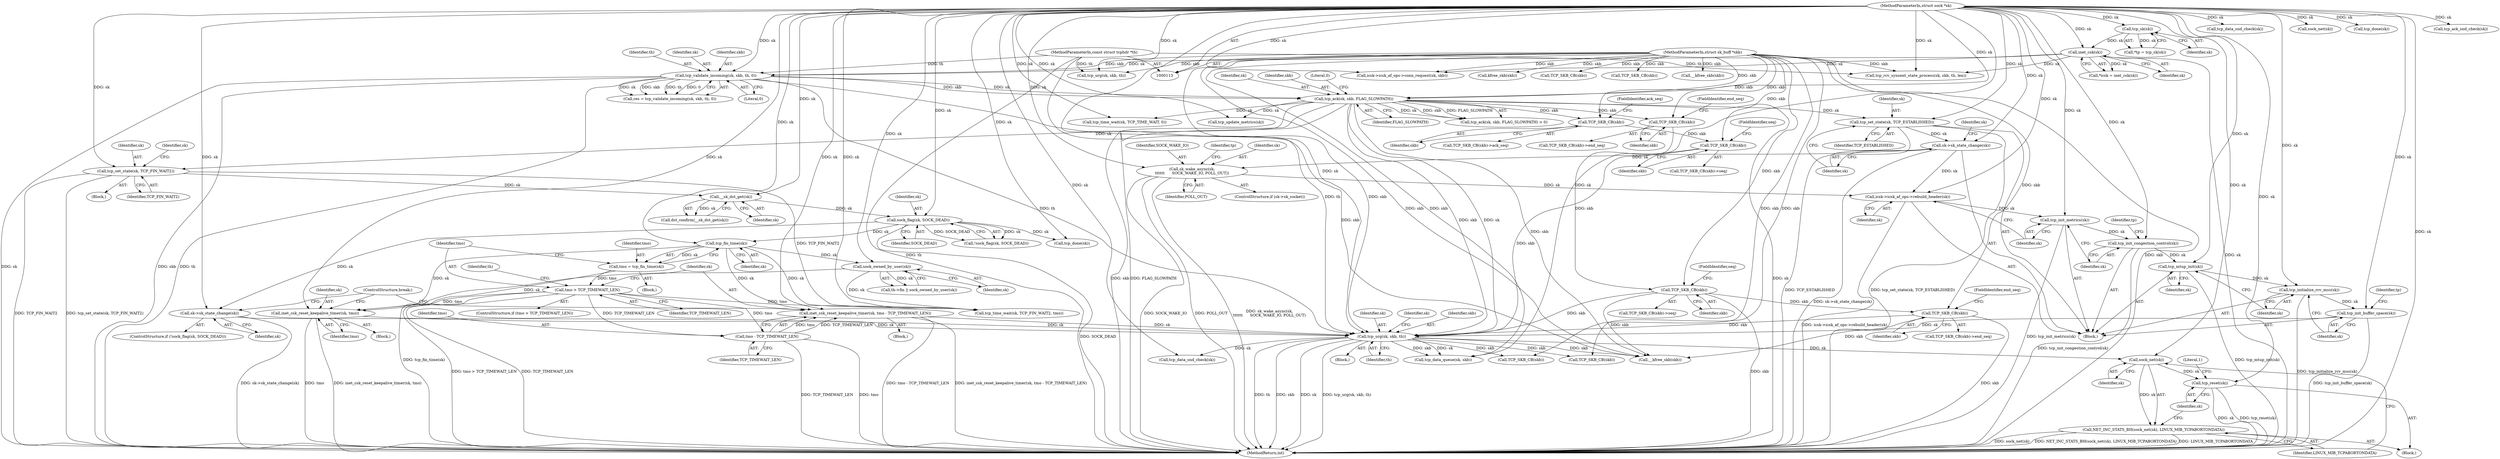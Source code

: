 digraph "0_linux_fdf5af0daf8019cec2396cdef8fb042d80fe71fa@pointer" {
"1000522" [label="(Call,sock_net(sk))"];
"1000465" [label="(Call,tcp_urg(sk, skb, th))"];
"1000406" [label="(Call,inet_csk_reset_keepalive_timer(sk, tmo - TCP_TIMEWAIT_LEN))"];
"1000399" [label="(Call,tcp_fin_time(sk))"];
"1000351" [label="(Call,sock_flag(sk, SOCK_DEAD))"];
"1000347" [label="(Call,__sk_dst_get(sk))"];
"1000338" [label="(Call,tcp_set_state(sk, TCP_FIN_WAIT2))"];
"1000230" [label="(Call,tcp_ack(sk, skb, FLAG_SLOWPATH))"];
"1000209" [label="(Call,tcp_validate_incoming(sk, skb, th, 0))"];
"1000127" [label="(Call,inet_csk(sk))"];
"1000122" [label="(Call,tcp_sk(sk))"];
"1000114" [label="(MethodParameterIn,struct sock *sk)"];
"1000115" [label="(MethodParameterIn,struct sk_buff *skb)"];
"1000116" [label="(MethodParameterIn,const struct tcphdr *th)"];
"1000408" [label="(Call,tmo - TCP_TIMEWAIT_LEN)"];
"1000402" [label="(Call,tmo > TCP_TIMEWAIT_LEN)"];
"1000397" [label="(Call,tmo = tcp_fin_time(sk))"];
"1000420" [label="(Call,inet_csk_reset_keepalive_timer(sk, tmo))"];
"1000417" [label="(Call,sock_owned_by_user(sk))"];
"1000319" [label="(Call,tcp_init_buffer_space(sk))"];
"1000317" [label="(Call,tcp_initialize_rcv_mss(sk))"];
"1000315" [label="(Call,tcp_mtup_init(sk))"];
"1000308" [label="(Call,tcp_init_congestion_control(sk))"];
"1000306" [label="(Call,tcp_init_metrics(sk))"];
"1000304" [label="(Call,icsk->icsk_af_ops->rebuild_header(sk))"];
"1000261" [label="(Call,sk_wake_async(sk,\n\t\t\t\t\t\t      SOCK_WAKE_IO, POLL_OUT))"];
"1000255" [label="(Call,sk->sk_state_change(sk))"];
"1000252" [label="(Call,tcp_set_state(sk, TCP_ESTABLISHED))"];
"1000354" [label="(Call,sk->sk_state_change(sk))"];
"1000290" [label="(Call,TCP_SKB_CB(skb))"];
"1000270" [label="(Call,TCP_SKB_CB(skb))"];
"1000379" [label="(Call,TCP_SKB_CB(skb))"];
"1000373" [label="(Call,TCP_SKB_CB(skb))"];
"1000369" [label="(Call,TCP_SKB_CB(skb))"];
"1000521" [label="(Call,NET_INC_STATS_BH(sock_net(sk), LINUX_MIB_TCPABORTONDATA))"];
"1000525" [label="(Call,tcp_reset(sk))"];
"1000481" [label="(Call,TCP_SKB_CB(skb))"];
"1000369" [label="(Call,TCP_SKB_CB(skb))"];
"1000371" [label="(FieldIdentifier,end_seq)"];
"1000400" [label="(Identifier,sk)"];
"1000353" [label="(Identifier,SOCK_DEAD)"];
"1000125" [label="(Call,*icsk = inet_csk(sk))"];
"1000115" [label="(MethodParameterIn,struct sk_buff *skb)"];
"1000305" [label="(Identifier,sk)"];
"1000420" [label="(Call,inet_csk_reset_keepalive_timer(sk, tmo))"];
"1000350" [label="(Call,!sock_flag(sk, SOCK_DEAD))"];
"1000261" [label="(Call,sk_wake_async(sk,\n\t\t\t\t\t\t      SOCK_WAKE_IO, POLL_OUT))"];
"1000267" [label="(Identifier,tp)"];
"1000397" [label="(Call,tmo = tcp_fin_time(sk))"];
"1000389" [label="(Call,tcp_done(sk))"];
"1000524" [label="(Identifier,LINUX_MIB_TCPABORTONDATA)"];
"1000354" [label="(Call,sk->sk_state_change(sk))"];
"1000466" [label="(Identifier,sk)"];
"1000123" [label="(Identifier,sk)"];
"1000315" [label="(Call,tcp_mtup_init(sk))"];
"1000231" [label="(Identifier,sk)"];
"1000417" [label="(Call,sock_owned_by_user(sk))"];
"1000457" [label="(Call,tcp_update_metrics(sk))"];
"1000398" [label="(Identifier,tmo)"];
"1000270" [label="(Call,TCP_SKB_CB(skb))"];
"1000203" [label="(Call,tcp_data_snd_check(sk))"];
"1000308" [label="(Call,tcp_init_congestion_control(sk))"];
"1000349" [label="(ControlStructure,if (!sock_flag(sk, SOCK_DEAD)))"];
"1000322" [label="(Identifier,tp)"];
"1000339" [label="(Identifier,sk)"];
"1000243" [label="(Block,)"];
"1000292" [label="(FieldIdentifier,seq)"];
"1000114" [label="(MethodParameterIn,struct sock *sk)"];
"1000318" [label="(Identifier,sk)"];
"1000312" [label="(Identifier,tp)"];
"1000252" [label="(Call,tcp_set_state(sk, TCP_ESTABLISHED))"];
"1000553" [label="(Call,__kfree_skb(skb))"];
"1000307" [label="(Identifier,sk)"];
"1000404" [label="(Identifier,TCP_TIMEWAIT_LEN)"];
"1000511" [label="(Call,TCP_SKB_CB(skb))"];
"1000346" [label="(Call,dst_confirm(__sk_dst_get(sk)))"];
"1000441" [label="(Call,tcp_time_wait(sk, TCP_TIME_WAIT, 0))"];
"1000419" [label="(Block,)"];
"1000337" [label="(Block,)"];
"1000186" [label="(Call,tcp_rcv_synsent_state_process(sk, skb, th, len))"];
"1000197" [label="(Call,tcp_urg(sk, skb, th))"];
"1000421" [label="(Identifier,sk)"];
"1000272" [label="(FieldIdentifier,ack_seq)"];
"1000410" [label="(Identifier,TCP_TIMEWAIT_LEN)"];
"1000212" [label="(Identifier,th)"];
"1000316" [label="(Identifier,sk)"];
"1000401" [label="(ControlStructure,if (tmo > TCP_TIMEWAIT_LEN))"];
"1000430" [label="(ControlStructure,break;)"];
"1000505" [label="(Call,TCP_SKB_CB(skb))"];
"1000372" [label="(Call,TCP_SKB_CB(skb)->seq)"];
"1000289" [label="(Call,TCP_SKB_CB(skb)->seq)"];
"1000471" [label="(Identifier,sk)"];
"1000525" [label="(Call,tcp_reset(sk))"];
"1000422" [label="(Identifier,tmo)"];
"1000415" [label="(Identifier,th)"];
"1000253" [label="(Identifier,sk)"];
"1000257" [label="(ControlStructure,if (sk->sk_socket))"];
"1000408" [label="(Call,tmo - TCP_TIMEWAIT_LEN)"];
"1000347" [label="(Call,__sk_dst_get(sk))"];
"1000409" [label="(Identifier,tmo)"];
"1000381" [label="(FieldIdentifier,end_seq)"];
"1000229" [label="(Call,tcp_ack(sk, skb, FLAG_SLOWPATH) > 0)"];
"1000262" [label="(Identifier,sk)"];
"1000343" [label="(Identifier,sk)"];
"1000521" [label="(Call,NET_INC_STATS_BH(sock_net(sk), LINUX_MIB_TCPABORTONDATA))"];
"1000425" [label="(Call,tcp_time_wait(sk, TCP_FIN_WAIT2, tmo))"];
"1000320" [label="(Identifier,sk)"];
"1000370" [label="(Identifier,skb)"];
"1000304" [label="(Call,icsk->icsk_af_ops->rebuild_header(sk))"];
"1000523" [label="(Identifier,sk)"];
"1000230" [label="(Call,tcp_ack(sk, skb, FLAG_SLOWPATH))"];
"1000306" [label="(Call,tcp_init_metrics(sk))"];
"1000348" [label="(Identifier,sk)"];
"1000209" [label="(Call,tcp_validate_incoming(sk, skb, th, 0))"];
"1000392" [label="(Call,sock_net(sk))"];
"1000201" [label="(Call,__kfree_skb(skb))"];
"1000368" [label="(Call,TCP_SKB_CB(skb)->end_seq)"];
"1000290" [label="(Call,TCP_SKB_CB(skb))"];
"1000520" [label="(Block,)"];
"1000522" [label="(Call,sock_net(sk))"];
"1000375" [label="(FieldIdentifier,seq)"];
"1000255" [label="(Call,sk->sk_state_change(sk))"];
"1000403" [label="(Identifier,tmo)"];
"1000378" [label="(Call,TCP_SKB_CB(skb)->end_seq)"];
"1000501" [label="(Call,TCP_SKB_CB(skb))"];
"1000351" [label="(Call,sock_flag(sk, SOCK_DEAD))"];
"1000271" [label="(Identifier,skb)"];
"1000269" [label="(Call,TCP_SKB_CB(skb)->ack_seq)"];
"1000467" [label="(Identifier,skb)"];
"1000120" [label="(Call,*tp = tcp_sk(sk))"];
"1000232" [label="(Identifier,skb)"];
"1000233" [label="(Identifier,FLAG_SLOWPATH)"];
"1000210" [label="(Identifier,sk)"];
"1000459" [label="(Call,tcp_done(sk))"];
"1000402" [label="(Call,tmo > TCP_TIMEWAIT_LEN)"];
"1000399" [label="(Call,tcp_fin_time(sk))"];
"1000530" [label="(Call,tcp_data_queue(sk, skb))"];
"1000373" [label="(Call,TCP_SKB_CB(skb))"];
"1000309" [label="(Identifier,sk)"];
"1000544" [label="(Call,tcp_data_snd_check(sk))"];
"1000118" [label="(Block,)"];
"1000319" [label="(Call,tcp_init_buffer_space(sk))"];
"1000557" [label="(MethodReturn,int)"];
"1000468" [label="(Identifier,th)"];
"1000406" [label="(Call,inet_csk_reset_keepalive_timer(sk, tmo - TCP_TIMEWAIT_LEN))"];
"1000211" [label="(Identifier,skb)"];
"1000357" [label="(Block,)"];
"1000418" [label="(Identifier,sk)"];
"1000352" [label="(Identifier,sk)"];
"1000374" [label="(Identifier,skb)"];
"1000263" [label="(Identifier,SOCK_WAKE_IO)"];
"1000178" [label="(Call,kfree_skb(skb))"];
"1000207" [label="(Call,res = tcp_validate_incoming(sk, skb, th, 0))"];
"1000413" [label="(Call,th->fin || sock_owned_by_user(sk))"];
"1000116" [label="(MethodParameterIn,const struct tcphdr *th)"];
"1000317" [label="(Call,tcp_initialize_rcv_mss(sk))"];
"1000128" [label="(Identifier,sk)"];
"1000291" [label="(Identifier,skb)"];
"1000379" [label="(Call,TCP_SKB_CB(skb))"];
"1000340" [label="(Identifier,TCP_FIN_WAIT2)"];
"1000338" [label="(Call,tcp_set_state(sk, TCP_FIN_WAIT2))"];
"1000465" [label="(Call,tcp_urg(sk, skb, th))"];
"1000254" [label="(Identifier,TCP_ESTABLISHED)"];
"1000355" [label="(Identifier,sk)"];
"1000380" [label="(Identifier,skb)"];
"1000234" [label="(Literal,0)"];
"1000407" [label="(Identifier,sk)"];
"1000213" [label="(Literal,0)"];
"1000405" [label="(Block,)"];
"1000264" [label="(Identifier,POLL_OUT)"];
"1000546" [label="(Call,tcp_ack_snd_check(sk))"];
"1000528" [label="(Literal,1)"];
"1000122" [label="(Call,tcp_sk(sk))"];
"1000256" [label="(Identifier,sk)"];
"1000259" [label="(Identifier,sk)"];
"1000526" [label="(Identifier,sk)"];
"1000127" [label="(Call,inet_csk(sk))"];
"1000172" [label="(Call,icsk->icsk_af_ops->conn_request(sk, skb))"];
"1000522" -> "1000521"  [label="AST: "];
"1000522" -> "1000523"  [label="CFG: "];
"1000523" -> "1000522"  [label="AST: "];
"1000524" -> "1000522"  [label="CFG: "];
"1000522" -> "1000521"  [label="DDG: sk"];
"1000465" -> "1000522"  [label="DDG: sk"];
"1000114" -> "1000522"  [label="DDG: sk"];
"1000522" -> "1000525"  [label="DDG: sk"];
"1000465" -> "1000118"  [label="AST: "];
"1000465" -> "1000468"  [label="CFG: "];
"1000466" -> "1000465"  [label="AST: "];
"1000467" -> "1000465"  [label="AST: "];
"1000468" -> "1000465"  [label="AST: "];
"1000471" -> "1000465"  [label="CFG: "];
"1000465" -> "1000557"  [label="DDG: tcp_urg(sk, skb, th)"];
"1000465" -> "1000557"  [label="DDG: th"];
"1000465" -> "1000557"  [label="DDG: skb"];
"1000465" -> "1000557"  [label="DDG: sk"];
"1000406" -> "1000465"  [label="DDG: sk"];
"1000230" -> "1000465"  [label="DDG: sk"];
"1000230" -> "1000465"  [label="DDG: skb"];
"1000420" -> "1000465"  [label="DDG: sk"];
"1000319" -> "1000465"  [label="DDG: sk"];
"1000354" -> "1000465"  [label="DDG: sk"];
"1000114" -> "1000465"  [label="DDG: sk"];
"1000290" -> "1000465"  [label="DDG: skb"];
"1000379" -> "1000465"  [label="DDG: skb"];
"1000373" -> "1000465"  [label="DDG: skb"];
"1000115" -> "1000465"  [label="DDG: skb"];
"1000209" -> "1000465"  [label="DDG: th"];
"1000116" -> "1000465"  [label="DDG: th"];
"1000465" -> "1000481"  [label="DDG: skb"];
"1000465" -> "1000501"  [label="DDG: skb"];
"1000465" -> "1000530"  [label="DDG: sk"];
"1000465" -> "1000530"  [label="DDG: skb"];
"1000465" -> "1000544"  [label="DDG: sk"];
"1000465" -> "1000553"  [label="DDG: skb"];
"1000406" -> "1000405"  [label="AST: "];
"1000406" -> "1000408"  [label="CFG: "];
"1000407" -> "1000406"  [label="AST: "];
"1000408" -> "1000406"  [label="AST: "];
"1000430" -> "1000406"  [label="CFG: "];
"1000406" -> "1000557"  [label="DDG: tmo - TCP_TIMEWAIT_LEN"];
"1000406" -> "1000557"  [label="DDG: inet_csk_reset_keepalive_timer(sk, tmo - TCP_TIMEWAIT_LEN)"];
"1000399" -> "1000406"  [label="DDG: sk"];
"1000114" -> "1000406"  [label="DDG: sk"];
"1000408" -> "1000406"  [label="DDG: tmo"];
"1000408" -> "1000406"  [label="DDG: TCP_TIMEWAIT_LEN"];
"1000399" -> "1000397"  [label="AST: "];
"1000399" -> "1000400"  [label="CFG: "];
"1000400" -> "1000399"  [label="AST: "];
"1000397" -> "1000399"  [label="CFG: "];
"1000399" -> "1000397"  [label="DDG: sk"];
"1000351" -> "1000399"  [label="DDG: sk"];
"1000114" -> "1000399"  [label="DDG: sk"];
"1000399" -> "1000417"  [label="DDG: sk"];
"1000399" -> "1000420"  [label="DDG: sk"];
"1000399" -> "1000425"  [label="DDG: sk"];
"1000351" -> "1000350"  [label="AST: "];
"1000351" -> "1000353"  [label="CFG: "];
"1000352" -> "1000351"  [label="AST: "];
"1000353" -> "1000351"  [label="AST: "];
"1000350" -> "1000351"  [label="CFG: "];
"1000351" -> "1000557"  [label="DDG: SOCK_DEAD"];
"1000351" -> "1000350"  [label="DDG: sk"];
"1000351" -> "1000350"  [label="DDG: SOCK_DEAD"];
"1000347" -> "1000351"  [label="DDG: sk"];
"1000114" -> "1000351"  [label="DDG: sk"];
"1000351" -> "1000354"  [label="DDG: sk"];
"1000351" -> "1000389"  [label="DDG: sk"];
"1000347" -> "1000346"  [label="AST: "];
"1000347" -> "1000348"  [label="CFG: "];
"1000348" -> "1000347"  [label="AST: "];
"1000346" -> "1000347"  [label="CFG: "];
"1000347" -> "1000346"  [label="DDG: sk"];
"1000338" -> "1000347"  [label="DDG: sk"];
"1000114" -> "1000347"  [label="DDG: sk"];
"1000338" -> "1000337"  [label="AST: "];
"1000338" -> "1000340"  [label="CFG: "];
"1000339" -> "1000338"  [label="AST: "];
"1000340" -> "1000338"  [label="AST: "];
"1000343" -> "1000338"  [label="CFG: "];
"1000338" -> "1000557"  [label="DDG: tcp_set_state(sk, TCP_FIN_WAIT2)"];
"1000338" -> "1000557"  [label="DDG: TCP_FIN_WAIT2"];
"1000230" -> "1000338"  [label="DDG: sk"];
"1000114" -> "1000338"  [label="DDG: sk"];
"1000338" -> "1000425"  [label="DDG: TCP_FIN_WAIT2"];
"1000230" -> "1000229"  [label="AST: "];
"1000230" -> "1000233"  [label="CFG: "];
"1000231" -> "1000230"  [label="AST: "];
"1000232" -> "1000230"  [label="AST: "];
"1000233" -> "1000230"  [label="AST: "];
"1000234" -> "1000230"  [label="CFG: "];
"1000230" -> "1000557"  [label="DDG: FLAG_SLOWPATH"];
"1000230" -> "1000557"  [label="DDG: sk"];
"1000230" -> "1000557"  [label="DDG: skb"];
"1000230" -> "1000229"  [label="DDG: sk"];
"1000230" -> "1000229"  [label="DDG: skb"];
"1000230" -> "1000229"  [label="DDG: FLAG_SLOWPATH"];
"1000209" -> "1000230"  [label="DDG: sk"];
"1000209" -> "1000230"  [label="DDG: skb"];
"1000114" -> "1000230"  [label="DDG: sk"];
"1000115" -> "1000230"  [label="DDG: skb"];
"1000230" -> "1000252"  [label="DDG: sk"];
"1000230" -> "1000270"  [label="DDG: skb"];
"1000230" -> "1000369"  [label="DDG: skb"];
"1000230" -> "1000441"  [label="DDG: sk"];
"1000230" -> "1000457"  [label="DDG: sk"];
"1000230" -> "1000553"  [label="DDG: skb"];
"1000209" -> "1000207"  [label="AST: "];
"1000209" -> "1000213"  [label="CFG: "];
"1000210" -> "1000209"  [label="AST: "];
"1000211" -> "1000209"  [label="AST: "];
"1000212" -> "1000209"  [label="AST: "];
"1000213" -> "1000209"  [label="AST: "];
"1000207" -> "1000209"  [label="CFG: "];
"1000209" -> "1000557"  [label="DDG: th"];
"1000209" -> "1000557"  [label="DDG: sk"];
"1000209" -> "1000557"  [label="DDG: skb"];
"1000209" -> "1000207"  [label="DDG: sk"];
"1000209" -> "1000207"  [label="DDG: skb"];
"1000209" -> "1000207"  [label="DDG: th"];
"1000209" -> "1000207"  [label="DDG: 0"];
"1000127" -> "1000209"  [label="DDG: sk"];
"1000114" -> "1000209"  [label="DDG: sk"];
"1000115" -> "1000209"  [label="DDG: skb"];
"1000116" -> "1000209"  [label="DDG: th"];
"1000209" -> "1000553"  [label="DDG: skb"];
"1000127" -> "1000125"  [label="AST: "];
"1000127" -> "1000128"  [label="CFG: "];
"1000128" -> "1000127"  [label="AST: "];
"1000125" -> "1000127"  [label="CFG: "];
"1000127" -> "1000557"  [label="DDG: sk"];
"1000127" -> "1000125"  [label="DDG: sk"];
"1000122" -> "1000127"  [label="DDG: sk"];
"1000114" -> "1000127"  [label="DDG: sk"];
"1000127" -> "1000172"  [label="DDG: sk"];
"1000127" -> "1000186"  [label="DDG: sk"];
"1000122" -> "1000120"  [label="AST: "];
"1000122" -> "1000123"  [label="CFG: "];
"1000123" -> "1000122"  [label="AST: "];
"1000120" -> "1000122"  [label="CFG: "];
"1000122" -> "1000120"  [label="DDG: sk"];
"1000114" -> "1000122"  [label="DDG: sk"];
"1000114" -> "1000113"  [label="AST: "];
"1000114" -> "1000557"  [label="DDG: sk"];
"1000114" -> "1000172"  [label="DDG: sk"];
"1000114" -> "1000186"  [label="DDG: sk"];
"1000114" -> "1000197"  [label="DDG: sk"];
"1000114" -> "1000203"  [label="DDG: sk"];
"1000114" -> "1000252"  [label="DDG: sk"];
"1000114" -> "1000255"  [label="DDG: sk"];
"1000114" -> "1000261"  [label="DDG: sk"];
"1000114" -> "1000304"  [label="DDG: sk"];
"1000114" -> "1000306"  [label="DDG: sk"];
"1000114" -> "1000308"  [label="DDG: sk"];
"1000114" -> "1000315"  [label="DDG: sk"];
"1000114" -> "1000317"  [label="DDG: sk"];
"1000114" -> "1000319"  [label="DDG: sk"];
"1000114" -> "1000354"  [label="DDG: sk"];
"1000114" -> "1000389"  [label="DDG: sk"];
"1000114" -> "1000392"  [label="DDG: sk"];
"1000114" -> "1000417"  [label="DDG: sk"];
"1000114" -> "1000420"  [label="DDG: sk"];
"1000114" -> "1000425"  [label="DDG: sk"];
"1000114" -> "1000441"  [label="DDG: sk"];
"1000114" -> "1000457"  [label="DDG: sk"];
"1000114" -> "1000459"  [label="DDG: sk"];
"1000114" -> "1000525"  [label="DDG: sk"];
"1000114" -> "1000530"  [label="DDG: sk"];
"1000114" -> "1000544"  [label="DDG: sk"];
"1000114" -> "1000546"  [label="DDG: sk"];
"1000115" -> "1000113"  [label="AST: "];
"1000115" -> "1000557"  [label="DDG: skb"];
"1000115" -> "1000172"  [label="DDG: skb"];
"1000115" -> "1000178"  [label="DDG: skb"];
"1000115" -> "1000186"  [label="DDG: skb"];
"1000115" -> "1000197"  [label="DDG: skb"];
"1000115" -> "1000201"  [label="DDG: skb"];
"1000115" -> "1000270"  [label="DDG: skb"];
"1000115" -> "1000290"  [label="DDG: skb"];
"1000115" -> "1000369"  [label="DDG: skb"];
"1000115" -> "1000373"  [label="DDG: skb"];
"1000115" -> "1000379"  [label="DDG: skb"];
"1000115" -> "1000481"  [label="DDG: skb"];
"1000115" -> "1000501"  [label="DDG: skb"];
"1000115" -> "1000505"  [label="DDG: skb"];
"1000115" -> "1000511"  [label="DDG: skb"];
"1000115" -> "1000530"  [label="DDG: skb"];
"1000115" -> "1000553"  [label="DDG: skb"];
"1000116" -> "1000113"  [label="AST: "];
"1000116" -> "1000557"  [label="DDG: th"];
"1000116" -> "1000186"  [label="DDG: th"];
"1000116" -> "1000197"  [label="DDG: th"];
"1000408" -> "1000410"  [label="CFG: "];
"1000409" -> "1000408"  [label="AST: "];
"1000410" -> "1000408"  [label="AST: "];
"1000408" -> "1000557"  [label="DDG: tmo"];
"1000408" -> "1000557"  [label="DDG: TCP_TIMEWAIT_LEN"];
"1000402" -> "1000408"  [label="DDG: tmo"];
"1000402" -> "1000408"  [label="DDG: TCP_TIMEWAIT_LEN"];
"1000402" -> "1000401"  [label="AST: "];
"1000402" -> "1000404"  [label="CFG: "];
"1000403" -> "1000402"  [label="AST: "];
"1000404" -> "1000402"  [label="AST: "];
"1000407" -> "1000402"  [label="CFG: "];
"1000415" -> "1000402"  [label="CFG: "];
"1000402" -> "1000557"  [label="DDG: TCP_TIMEWAIT_LEN"];
"1000402" -> "1000557"  [label="DDG: tmo > TCP_TIMEWAIT_LEN"];
"1000397" -> "1000402"  [label="DDG: tmo"];
"1000402" -> "1000420"  [label="DDG: tmo"];
"1000402" -> "1000425"  [label="DDG: tmo"];
"1000397" -> "1000357"  [label="AST: "];
"1000398" -> "1000397"  [label="AST: "];
"1000403" -> "1000397"  [label="CFG: "];
"1000397" -> "1000557"  [label="DDG: tcp_fin_time(sk)"];
"1000420" -> "1000419"  [label="AST: "];
"1000420" -> "1000422"  [label="CFG: "];
"1000421" -> "1000420"  [label="AST: "];
"1000422" -> "1000420"  [label="AST: "];
"1000430" -> "1000420"  [label="CFG: "];
"1000420" -> "1000557"  [label="DDG: inet_csk_reset_keepalive_timer(sk, tmo)"];
"1000420" -> "1000557"  [label="DDG: tmo"];
"1000417" -> "1000420"  [label="DDG: sk"];
"1000417" -> "1000413"  [label="AST: "];
"1000417" -> "1000418"  [label="CFG: "];
"1000418" -> "1000417"  [label="AST: "];
"1000413" -> "1000417"  [label="CFG: "];
"1000417" -> "1000413"  [label="DDG: sk"];
"1000417" -> "1000425"  [label="DDG: sk"];
"1000319" -> "1000243"  [label="AST: "];
"1000319" -> "1000320"  [label="CFG: "];
"1000320" -> "1000319"  [label="AST: "];
"1000322" -> "1000319"  [label="CFG: "];
"1000319" -> "1000557"  [label="DDG: tcp_init_buffer_space(sk)"];
"1000317" -> "1000319"  [label="DDG: sk"];
"1000317" -> "1000243"  [label="AST: "];
"1000317" -> "1000318"  [label="CFG: "];
"1000318" -> "1000317"  [label="AST: "];
"1000320" -> "1000317"  [label="CFG: "];
"1000317" -> "1000557"  [label="DDG: tcp_initialize_rcv_mss(sk)"];
"1000315" -> "1000317"  [label="DDG: sk"];
"1000315" -> "1000243"  [label="AST: "];
"1000315" -> "1000316"  [label="CFG: "];
"1000316" -> "1000315"  [label="AST: "];
"1000318" -> "1000315"  [label="CFG: "];
"1000315" -> "1000557"  [label="DDG: tcp_mtup_init(sk)"];
"1000308" -> "1000315"  [label="DDG: sk"];
"1000308" -> "1000243"  [label="AST: "];
"1000308" -> "1000309"  [label="CFG: "];
"1000309" -> "1000308"  [label="AST: "];
"1000312" -> "1000308"  [label="CFG: "];
"1000308" -> "1000557"  [label="DDG: tcp_init_congestion_control(sk)"];
"1000306" -> "1000308"  [label="DDG: sk"];
"1000306" -> "1000243"  [label="AST: "];
"1000306" -> "1000307"  [label="CFG: "];
"1000307" -> "1000306"  [label="AST: "];
"1000309" -> "1000306"  [label="CFG: "];
"1000306" -> "1000557"  [label="DDG: tcp_init_metrics(sk)"];
"1000304" -> "1000306"  [label="DDG: sk"];
"1000304" -> "1000243"  [label="AST: "];
"1000304" -> "1000305"  [label="CFG: "];
"1000305" -> "1000304"  [label="AST: "];
"1000307" -> "1000304"  [label="CFG: "];
"1000304" -> "1000557"  [label="DDG: icsk->icsk_af_ops->rebuild_header(sk)"];
"1000261" -> "1000304"  [label="DDG: sk"];
"1000255" -> "1000304"  [label="DDG: sk"];
"1000261" -> "1000257"  [label="AST: "];
"1000261" -> "1000264"  [label="CFG: "];
"1000262" -> "1000261"  [label="AST: "];
"1000263" -> "1000261"  [label="AST: "];
"1000264" -> "1000261"  [label="AST: "];
"1000267" -> "1000261"  [label="CFG: "];
"1000261" -> "1000557"  [label="DDG: SOCK_WAKE_IO"];
"1000261" -> "1000557"  [label="DDG: POLL_OUT"];
"1000261" -> "1000557"  [label="DDG: sk_wake_async(sk,\n\t\t\t\t\t\t      SOCK_WAKE_IO, POLL_OUT)"];
"1000255" -> "1000261"  [label="DDG: sk"];
"1000255" -> "1000243"  [label="AST: "];
"1000255" -> "1000256"  [label="CFG: "];
"1000256" -> "1000255"  [label="AST: "];
"1000259" -> "1000255"  [label="CFG: "];
"1000255" -> "1000557"  [label="DDG: sk->sk_state_change(sk)"];
"1000252" -> "1000255"  [label="DDG: sk"];
"1000252" -> "1000243"  [label="AST: "];
"1000252" -> "1000254"  [label="CFG: "];
"1000253" -> "1000252"  [label="AST: "];
"1000254" -> "1000252"  [label="AST: "];
"1000256" -> "1000252"  [label="CFG: "];
"1000252" -> "1000557"  [label="DDG: TCP_ESTABLISHED"];
"1000252" -> "1000557"  [label="DDG: tcp_set_state(sk, TCP_ESTABLISHED)"];
"1000354" -> "1000349"  [label="AST: "];
"1000354" -> "1000355"  [label="CFG: "];
"1000355" -> "1000354"  [label="AST: "];
"1000430" -> "1000354"  [label="CFG: "];
"1000354" -> "1000557"  [label="DDG: sk->sk_state_change(sk)"];
"1000290" -> "1000289"  [label="AST: "];
"1000290" -> "1000291"  [label="CFG: "];
"1000291" -> "1000290"  [label="AST: "];
"1000292" -> "1000290"  [label="CFG: "];
"1000270" -> "1000290"  [label="DDG: skb"];
"1000270" -> "1000269"  [label="AST: "];
"1000270" -> "1000271"  [label="CFG: "];
"1000271" -> "1000270"  [label="AST: "];
"1000272" -> "1000270"  [label="CFG: "];
"1000379" -> "1000378"  [label="AST: "];
"1000379" -> "1000380"  [label="CFG: "];
"1000380" -> "1000379"  [label="AST: "];
"1000381" -> "1000379"  [label="CFG: "];
"1000379" -> "1000557"  [label="DDG: skb"];
"1000373" -> "1000379"  [label="DDG: skb"];
"1000379" -> "1000553"  [label="DDG: skb"];
"1000373" -> "1000372"  [label="AST: "];
"1000373" -> "1000374"  [label="CFG: "];
"1000374" -> "1000373"  [label="AST: "];
"1000375" -> "1000373"  [label="CFG: "];
"1000373" -> "1000557"  [label="DDG: skb"];
"1000369" -> "1000373"  [label="DDG: skb"];
"1000373" -> "1000553"  [label="DDG: skb"];
"1000369" -> "1000368"  [label="AST: "];
"1000369" -> "1000370"  [label="CFG: "];
"1000370" -> "1000369"  [label="AST: "];
"1000371" -> "1000369"  [label="CFG: "];
"1000521" -> "1000520"  [label="AST: "];
"1000521" -> "1000524"  [label="CFG: "];
"1000524" -> "1000521"  [label="AST: "];
"1000526" -> "1000521"  [label="CFG: "];
"1000521" -> "1000557"  [label="DDG: LINUX_MIB_TCPABORTONDATA"];
"1000521" -> "1000557"  [label="DDG: sock_net(sk)"];
"1000521" -> "1000557"  [label="DDG: NET_INC_STATS_BH(sock_net(sk), LINUX_MIB_TCPABORTONDATA)"];
"1000525" -> "1000520"  [label="AST: "];
"1000525" -> "1000526"  [label="CFG: "];
"1000526" -> "1000525"  [label="AST: "];
"1000528" -> "1000525"  [label="CFG: "];
"1000525" -> "1000557"  [label="DDG: tcp_reset(sk)"];
"1000525" -> "1000557"  [label="DDG: sk"];
}
